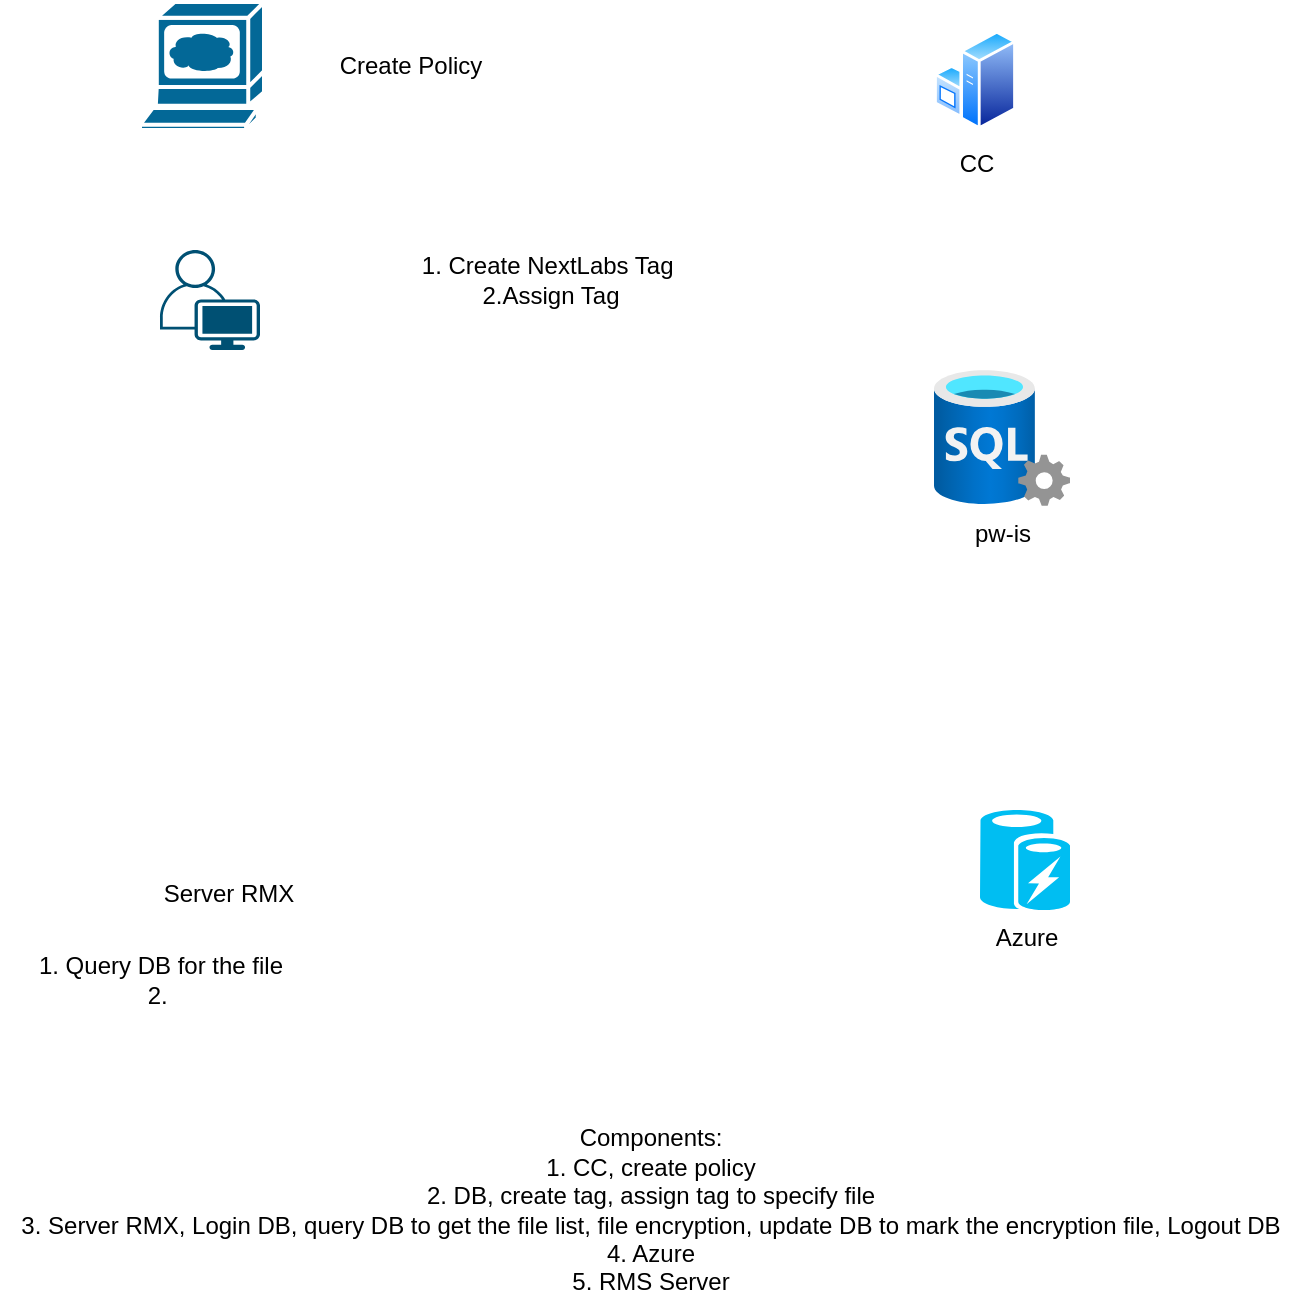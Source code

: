 <mxfile version="14.8.0" type="github" pages="3">
  <diagram id="4_wPIU19J-Vtnea9aT2W" name="Page-1">
    <mxGraphModel dx="1422" dy="789" grid="1" gridSize="10" guides="1" tooltips="1" connect="1" arrows="1" fold="1" page="1" pageScale="1" pageWidth="850" pageHeight="1100" math="0" shadow="0">
      <root>
        <mxCell id="0" />
        <mxCell id="1" parent="0" />
        <mxCell id="yPWJOrpFMq-nw3oGPfxG-4" value="pw-is" style="aspect=fixed;html=1;points=[];align=center;image;fontSize=12;image=img/lib/azure2/databases/SQL_Server.svg;" vertex="1" parent="1">
          <mxGeometry x="527" y="200" width="68" height="68" as="geometry" />
        </mxCell>
        <mxCell id="yPWJOrpFMq-nw3oGPfxG-8" value="" style="points=[[0.35,0,0],[0.98,0.51,0],[1,0.71,0],[0.67,1,0],[0,0.795,0],[0,0.65,0]];verticalLabelPosition=bottom;html=1;verticalAlign=top;aspect=fixed;align=center;pointerEvents=1;shape=mxgraph.cisco19.user;fillColor=#005073;strokeColor=none;" vertex="1" parent="1">
          <mxGeometry x="140" y="140" width="50" height="50" as="geometry" />
        </mxCell>
        <mxCell id="yPWJOrpFMq-nw3oGPfxG-9" value="1. Create NextLabs Tag&amp;nbsp;&lt;br&gt;2.Assign Tag" style="text;html=1;align=center;verticalAlign=middle;resizable=0;points=[];autosize=1;strokeColor=none;" vertex="1" parent="1">
          <mxGeometry x="260" y="140" width="150" height="30" as="geometry" />
        </mxCell>
        <mxCell id="yPWJOrpFMq-nw3oGPfxG-10" value="1. Query DB for the file&lt;br&gt;2.&amp;nbsp;" style="text;html=1;align=center;verticalAlign=middle;resizable=0;points=[];autosize=1;strokeColor=none;" vertex="1" parent="1">
          <mxGeometry x="70" y="490" width="140" height="30" as="geometry" />
        </mxCell>
        <mxCell id="yPWJOrpFMq-nw3oGPfxG-11" value="Components:&lt;br&gt;1. CC, create policy&lt;br&gt;2. DB, create tag, assign tag to specify file&lt;br&gt;3. Server RMX, Login DB, query DB to get the file list, file encryption, update DB to mark the encryption file, Logout DB&lt;br&gt;4. Azure&lt;br&gt;5. RMS Server" style="text;html=1;align=center;verticalAlign=middle;resizable=0;points=[];autosize=1;strokeColor=none;" vertex="1" parent="1">
          <mxGeometry x="60" y="575" width="650" height="90" as="geometry" />
        </mxCell>
        <mxCell id="yPWJOrpFMq-nw3oGPfxG-12" value="Azure" style="verticalLabelPosition=bottom;html=1;verticalAlign=top;align=center;strokeColor=none;fillColor=#00BEF2;shape=mxgraph.azure.azure_cache;" vertex="1" parent="1">
          <mxGeometry x="550" y="420" width="45" height="50" as="geometry" />
        </mxCell>
        <mxCell id="yPWJOrpFMq-nw3oGPfxG-13" value="CC" style="aspect=fixed;perimeter=ellipsePerimeter;html=1;align=center;shadow=0;dashed=0;spacingTop=3;image;image=img/lib/active_directory/windows_server.svg;" vertex="1" parent="1">
          <mxGeometry x="527" y="30" width="41" height="50" as="geometry" />
        </mxCell>
        <mxCell id="yPWJOrpFMq-nw3oGPfxG-14" value="" style="shape=mxgraph.cisco.computers_and_peripherals.web_browser;html=1;pointerEvents=1;dashed=0;fillColor=#036897;strokeColor=#ffffff;strokeWidth=2;verticalLabelPosition=bottom;verticalAlign=top;align=center;outlineConnect=0;" vertex="1" parent="1">
          <mxGeometry x="130" y="16" width="62" height="64" as="geometry" />
        </mxCell>
        <mxCell id="yPWJOrpFMq-nw3oGPfxG-15" value="Create Policy" style="text;html=1;align=center;verticalAlign=middle;resizable=0;points=[];autosize=1;strokeColor=none;" vertex="1" parent="1">
          <mxGeometry x="220" y="38" width="90" height="20" as="geometry" />
        </mxCell>
        <mxCell id="Z__GqNAEPGfh10c7ZUCa-1" value="Server RMX" style="shape=image;html=1;verticalAlign=top;verticalLabelPosition=bottom;labelBackgroundColor=#ffffff;imageAspect=0;aspect=fixed;image=https://cdn2.iconfinder.com/data/icons/metro-ui-dock/128/Administrative_Tools.png" vertex="1" parent="1">
          <mxGeometry x="110" y="320" width="128" height="128" as="geometry" />
        </mxCell>
      </root>
    </mxGraphModel>
  </diagram>
  <diagram id="9fzLozOBOsc-4R2u2wQL" name="Config from DB">
    <mxGraphModel dx="1422" dy="789" grid="1" gridSize="10" guides="1" tooltips="1" connect="1" arrows="1" fold="1" page="1" pageScale="1" pageWidth="850" pageHeight="1100" math="0" shadow="0">
      <root>
        <mxCell id="P761Dmwg08xVjzxNejbD-0" />
        <mxCell id="P761Dmwg08xVjzxNejbD-1" parent="P761Dmwg08xVjzxNejbD-0" />
        <mxCell id="VutYbiOgklS93_XhlRYE-0" value="pw-is" style="aspect=fixed;html=1;points=[];align=center;image;fontSize=12;image=img/lib/azure2/databases/SQL_Server.svg;" vertex="1" parent="P761Dmwg08xVjzxNejbD-1">
          <mxGeometry x="527" y="200" width="68" height="68" as="geometry" />
        </mxCell>
        <mxCell id="VutYbiOgklS93_XhlRYE-1" value="" style="points=[[0.35,0,0],[0.98,0.51,0],[1,0.71,0],[0.67,1,0],[0,0.795,0],[0,0.65,0]];verticalLabelPosition=bottom;html=1;verticalAlign=top;aspect=fixed;align=center;pointerEvents=1;shape=mxgraph.cisco19.user;fillColor=#005073;strokeColor=none;" vertex="1" parent="P761Dmwg08xVjzxNejbD-1">
          <mxGeometry x="140" y="140" width="50" height="50" as="geometry" />
        </mxCell>
        <mxCell id="VutYbiOgklS93_XhlRYE-2" value="Azure" style="verticalLabelPosition=bottom;html=1;verticalAlign=top;align=center;strokeColor=none;fillColor=#00BEF2;shape=mxgraph.azure.azure_cache;" vertex="1" parent="P761Dmwg08xVjzxNejbD-1">
          <mxGeometry x="530" y="430" width="45" height="50" as="geometry" />
        </mxCell>
        <mxCell id="VutYbiOgklS93_XhlRYE-3" value="RMS or CC" style="aspect=fixed;perimeter=ellipsePerimeter;html=1;align=center;shadow=0;dashed=0;spacingTop=3;image;image=img/lib/active_directory/windows_server.svg;" vertex="1" parent="P761Dmwg08xVjzxNejbD-1">
          <mxGeometry x="527" y="30" width="41" height="50" as="geometry" />
        </mxCell>
        <mxCell id="VutYbiOgklS93_XhlRYE-4" value="" style="shape=mxgraph.cisco.computers_and_peripherals.web_browser;html=1;pointerEvents=1;dashed=0;fillColor=#036897;strokeColor=#ffffff;strokeWidth=2;verticalLabelPosition=bottom;verticalAlign=top;align=center;outlineConnect=0;" vertex="1" parent="P761Dmwg08xVjzxNejbD-1">
          <mxGeometry x="130" y="16" width="62" height="64" as="geometry" />
        </mxCell>
        <mxCell id="VutYbiOgklS93_XhlRYE-5" value="Server RMX" style="shape=image;html=1;verticalAlign=top;verticalLabelPosition=bottom;labelBackgroundColor=#ffffff;imageAspect=0;aspect=fixed;image=https://cdn2.iconfinder.com/data/icons/metro-ui-dock/128/Administrative_Tools.png" vertex="1" parent="P761Dmwg08xVjzxNejbD-1">
          <mxGeometry x="110" y="370" width="128" height="128" as="geometry" />
        </mxCell>
        <mxCell id="VutYbiOgklS93_XhlRYE-6" value="Components:&lt;br&gt;1. ProjectWise Explorer&lt;br&gt;2.&amp;nbsp;" style="text;html=1;align=center;verticalAlign=middle;resizable=0;points=[];autosize=1;strokeColor=none;" vertex="1" parent="P761Dmwg08xVjzxNejbD-1">
          <mxGeometry x="10" y="545" width="140" height="50" as="geometry" />
        </mxCell>
      </root>
    </mxGraphModel>
  </diagram>
  <diagram id="ytHKIUAfdfDPUtxROy9B" name="Page-3">
    <mxGraphModel dx="1422" dy="789" grid="1" gridSize="10" guides="1" tooltips="1" connect="1" arrows="1" fold="1" page="1" pageScale="1" pageWidth="850" pageHeight="1100" math="0" shadow="0">
      <root>
        <mxCell id="F4XhwUCvHc7ZGAue_O-O-0" />
        <mxCell id="F4XhwUCvHc7ZGAue_O-O-1" parent="F4XhwUCvHc7ZGAue_O-O-0" />
        <mxCell id="NJYS2_Jbsm1rBxOu-Ul6-0" value="Directory, File Path" style="text;html=1;align=center;verticalAlign=middle;resizable=0;points=[];autosize=1;strokeColor=none;" vertex="1" parent="F4XhwUCvHc7ZGAue_O-O-1">
          <mxGeometry x="40" y="40" width="120" height="20" as="geometry" />
        </mxCell>
        <mxCell id="NJYS2_Jbsm1rBxOu-Ul6-1" value="ProjectWise SDK API" style="text;html=1;align=center;verticalAlign=middle;resizable=0;points=[];autosize=1;strokeColor=none;" vertex="1" parent="F4XhwUCvHc7ZGAue_O-O-1">
          <mxGeometry x="235" y="40" width="130" height="20" as="geometry" />
        </mxCell>
        <mxCell id="NJYS2_Jbsm1rBxOu-Ul6-2" value="DB, table" style="text;html=1;align=center;verticalAlign=middle;resizable=0;points=[];autosize=1;strokeColor=none;" vertex="1" parent="F4XhwUCvHc7ZGAue_O-O-1">
          <mxGeometry x="480" y="40" width="70" height="20" as="geometry" />
        </mxCell>
        <mxCell id="NJYS2_Jbsm1rBxOu-Ul6-3" value="Directory" style="swimlane;fontStyle=0;childLayout=stackLayout;horizontal=1;startSize=26;horizontalStack=0;resizeParent=1;resizeParentMax=0;resizeLast=0;collapsible=1;marginBottom=0;" vertex="1" parent="F4XhwUCvHc7ZGAue_O-O-1">
          <mxGeometry x="120" y="240" width="120" height="104" as="geometry">
            <mxRectangle x="350" y="350" width="80" height="26" as="alternateBounds" />
          </mxGeometry>
        </mxCell>
        <mxCell id="NJYS2_Jbsm1rBxOu-Ul6-4" value="File1" style="text;strokeColor=none;fillColor=none;align=left;verticalAlign=top;spacingLeft=4;spacingRight=4;overflow=hidden;rotatable=0;points=[[0,0.5],[1,0.5]];portConstraint=eastwest;" vertex="1" parent="NJYS2_Jbsm1rBxOu-Ul6-3">
          <mxGeometry y="26" width="120" height="26" as="geometry" />
        </mxCell>
        <mxCell id="NJYS2_Jbsm1rBxOu-Ul6-5" value="File2" style="text;strokeColor=none;fillColor=none;align=left;verticalAlign=top;spacingLeft=4;spacingRight=4;overflow=hidden;rotatable=0;points=[[0,0.5],[1,0.5]];portConstraint=eastwest;" vertex="1" parent="NJYS2_Jbsm1rBxOu-Ul6-3">
          <mxGeometry y="52" width="120" height="26" as="geometry" />
        </mxCell>
        <mxCell id="NJYS2_Jbsm1rBxOu-Ul6-6" value="File2" style="text;strokeColor=none;fillColor=none;align=left;verticalAlign=top;spacingLeft=4;spacingRight=4;overflow=hidden;rotatable=0;points=[[0,0.5],[1,0.5]];portConstraint=eastwest;" vertex="1" parent="NJYS2_Jbsm1rBxOu-Ul6-3">
          <mxGeometry y="78" width="120" height="26" as="geometry" />
        </mxCell>
        <mxCell id="NJYS2_Jbsm1rBxOu-Ul6-7" value="DB" style="shape=cylinder3;whiteSpace=wrap;html=1;boundedLbl=1;backgroundOutline=1;size=15;" vertex="1" parent="F4XhwUCvHc7ZGAue_O-O-1">
          <mxGeometry x="440" y="224" width="120" height="160" as="geometry" />
        </mxCell>
        <mxCell id="NJYS2_Jbsm1rBxOu-Ul6-8" value="Table" style="shape=table;startSize=30;container=1;collapsible=0;childLayout=tableLayout;fixedRows=1;rowLines=0;fontStyle=1;align=center;" vertex="1" parent="F4XhwUCvHc7ZGAue_O-O-1">
          <mxGeometry x="640" y="160" width="120" height="120" as="geometry" />
        </mxCell>
        <mxCell id="NJYS2_Jbsm1rBxOu-Ul6-9" value="" style="shape=partialRectangle;html=1;whiteSpace=wrap;collapsible=0;dropTarget=0;pointerEvents=0;fillColor=none;top=0;left=0;bottom=1;right=0;points=[[0,0.5],[1,0.5]];portConstraint=eastwest;" vertex="1" parent="NJYS2_Jbsm1rBxOu-Ul6-8">
          <mxGeometry y="30" width="120" height="30" as="geometry" />
        </mxCell>
        <mxCell id="NJYS2_Jbsm1rBxOu-Ul6-10" value="1" style="shape=partialRectangle;html=1;whiteSpace=wrap;connectable=0;fillColor=none;top=0;left=0;bottom=0;right=0;overflow=hidden;" vertex="1" parent="NJYS2_Jbsm1rBxOu-Ul6-9">
          <mxGeometry width="26" height="30" as="geometry" />
        </mxCell>
        <mxCell id="NJYS2_Jbsm1rBxOu-Ul6-11" value="Value 1" style="shape=partialRectangle;html=1;whiteSpace=wrap;connectable=0;fillColor=none;top=0;left=0;bottom=0;right=0;align=left;spacingLeft=6;overflow=hidden;" vertex="1" parent="NJYS2_Jbsm1rBxOu-Ul6-9">
          <mxGeometry x="26" width="94" height="30" as="geometry" />
        </mxCell>
        <mxCell id="NJYS2_Jbsm1rBxOu-Ul6-12" value="" style="shape=partialRectangle;html=1;whiteSpace=wrap;collapsible=0;dropTarget=0;pointerEvents=0;fillColor=none;top=0;left=0;bottom=0;right=0;points=[[0,0.5],[1,0.5]];portConstraint=eastwest;" vertex="1" parent="NJYS2_Jbsm1rBxOu-Ul6-8">
          <mxGeometry y="60" width="120" height="30" as="geometry" />
        </mxCell>
        <mxCell id="NJYS2_Jbsm1rBxOu-Ul6-13" value="2" style="shape=partialRectangle;html=1;whiteSpace=wrap;connectable=0;fillColor=none;top=0;left=0;bottom=0;right=0;overflow=hidden;" vertex="1" parent="NJYS2_Jbsm1rBxOu-Ul6-12">
          <mxGeometry width="26" height="30" as="geometry" />
        </mxCell>
        <mxCell id="NJYS2_Jbsm1rBxOu-Ul6-14" value="Value 2" style="shape=partialRectangle;html=1;whiteSpace=wrap;connectable=0;fillColor=none;top=0;left=0;bottom=0;right=0;align=left;spacingLeft=6;overflow=hidden;" vertex="1" parent="NJYS2_Jbsm1rBxOu-Ul6-12">
          <mxGeometry x="26" width="94" height="30" as="geometry" />
        </mxCell>
        <mxCell id="NJYS2_Jbsm1rBxOu-Ul6-15" value="" style="shape=partialRectangle;html=1;whiteSpace=wrap;collapsible=0;dropTarget=0;pointerEvents=0;fillColor=none;top=0;left=0;bottom=0;right=0;points=[[0,0.5],[1,0.5]];portConstraint=eastwest;" vertex="1" parent="NJYS2_Jbsm1rBxOu-Ul6-8">
          <mxGeometry y="90" width="120" height="30" as="geometry" />
        </mxCell>
        <mxCell id="NJYS2_Jbsm1rBxOu-Ul6-16" value="3" style="shape=partialRectangle;html=1;whiteSpace=wrap;connectable=0;fillColor=none;top=0;left=0;bottom=0;right=0;overflow=hidden;" vertex="1" parent="NJYS2_Jbsm1rBxOu-Ul6-15">
          <mxGeometry width="26" height="30" as="geometry" />
        </mxCell>
        <mxCell id="NJYS2_Jbsm1rBxOu-Ul6-17" value="Value 3" style="shape=partialRectangle;html=1;whiteSpace=wrap;connectable=0;fillColor=none;top=0;left=0;bottom=0;right=0;align=left;spacingLeft=6;overflow=hidden;" vertex="1" parent="NJYS2_Jbsm1rBxOu-Ul6-15">
          <mxGeometry x="26" width="94" height="30" as="geometry" />
        </mxCell>
        <mxCell id="NJYS2_Jbsm1rBxOu-Ul6-18" value="Table" style="shape=table;startSize=30;container=1;collapsible=0;childLayout=tableLayout;fixedRows=1;rowLines=0;fontStyle=1;align=center;" vertex="1" parent="F4XhwUCvHc7ZGAue_O-O-1">
          <mxGeometry x="640" y="320" width="120" height="120" as="geometry" />
        </mxCell>
        <mxCell id="NJYS2_Jbsm1rBxOu-Ul6-19" value="" style="shape=partialRectangle;html=1;whiteSpace=wrap;collapsible=0;dropTarget=0;pointerEvents=0;fillColor=none;top=0;left=0;bottom=1;right=0;points=[[0,0.5],[1,0.5]];portConstraint=eastwest;" vertex="1" parent="NJYS2_Jbsm1rBxOu-Ul6-18">
          <mxGeometry y="30" width="120" height="30" as="geometry" />
        </mxCell>
        <mxCell id="NJYS2_Jbsm1rBxOu-Ul6-20" value="1" style="shape=partialRectangle;html=1;whiteSpace=wrap;connectable=0;fillColor=none;top=0;left=0;bottom=0;right=0;overflow=hidden;" vertex="1" parent="NJYS2_Jbsm1rBxOu-Ul6-19">
          <mxGeometry width="26" height="30" as="geometry" />
        </mxCell>
        <mxCell id="NJYS2_Jbsm1rBxOu-Ul6-21" value="Value 1" style="shape=partialRectangle;html=1;whiteSpace=wrap;connectable=0;fillColor=none;top=0;left=0;bottom=0;right=0;align=left;spacingLeft=6;overflow=hidden;" vertex="1" parent="NJYS2_Jbsm1rBxOu-Ul6-19">
          <mxGeometry x="26" width="94" height="30" as="geometry" />
        </mxCell>
        <mxCell id="NJYS2_Jbsm1rBxOu-Ul6-22" value="" style="shape=partialRectangle;html=1;whiteSpace=wrap;collapsible=0;dropTarget=0;pointerEvents=0;fillColor=none;top=0;left=0;bottom=0;right=0;points=[[0,0.5],[1,0.5]];portConstraint=eastwest;" vertex="1" parent="NJYS2_Jbsm1rBxOu-Ul6-18">
          <mxGeometry y="60" width="120" height="30" as="geometry" />
        </mxCell>
        <mxCell id="NJYS2_Jbsm1rBxOu-Ul6-23" value="2" style="shape=partialRectangle;html=1;whiteSpace=wrap;connectable=0;fillColor=none;top=0;left=0;bottom=0;right=0;overflow=hidden;" vertex="1" parent="NJYS2_Jbsm1rBxOu-Ul6-22">
          <mxGeometry width="26" height="30" as="geometry" />
        </mxCell>
        <mxCell id="NJYS2_Jbsm1rBxOu-Ul6-24" value="Value 2" style="shape=partialRectangle;html=1;whiteSpace=wrap;connectable=0;fillColor=none;top=0;left=0;bottom=0;right=0;align=left;spacingLeft=6;overflow=hidden;" vertex="1" parent="NJYS2_Jbsm1rBxOu-Ul6-22">
          <mxGeometry x="26" width="94" height="30" as="geometry" />
        </mxCell>
        <mxCell id="NJYS2_Jbsm1rBxOu-Ul6-25" value="" style="shape=partialRectangle;html=1;whiteSpace=wrap;collapsible=0;dropTarget=0;pointerEvents=0;fillColor=none;top=0;left=0;bottom=0;right=0;points=[[0,0.5],[1,0.5]];portConstraint=eastwest;" vertex="1" parent="NJYS2_Jbsm1rBxOu-Ul6-18">
          <mxGeometry y="90" width="120" height="30" as="geometry" />
        </mxCell>
        <mxCell id="NJYS2_Jbsm1rBxOu-Ul6-26" value="3" style="shape=partialRectangle;html=1;whiteSpace=wrap;connectable=0;fillColor=none;top=0;left=0;bottom=0;right=0;overflow=hidden;" vertex="1" parent="NJYS2_Jbsm1rBxOu-Ul6-25">
          <mxGeometry width="26" height="30" as="geometry" />
        </mxCell>
        <mxCell id="NJYS2_Jbsm1rBxOu-Ul6-27" value="Value 3" style="shape=partialRectangle;html=1;whiteSpace=wrap;connectable=0;fillColor=none;top=0;left=0;bottom=0;right=0;align=left;spacingLeft=6;overflow=hidden;" vertex="1" parent="NJYS2_Jbsm1rBxOu-Ul6-25">
          <mxGeometry x="26" width="94" height="30" as="geometry" />
        </mxCell>
        <mxCell id="NJYS2_Jbsm1rBxOu-Ul6-36" value="" style="html=1;shadow=0;dashed=0;shape=mxgraph.bootstrap.rrect;rSize=5;strokeColor=#DFDFDF;html=1;whiteSpace=wrap;fillColor=#FFFFFF;fontColor=#000000;" vertex="1" parent="F4XhwUCvHc7ZGAue_O-O-1">
          <mxGeometry x="120" y="440" width="200" height="150" as="geometry" />
        </mxCell>
        <mxCell id="NJYS2_Jbsm1rBxOu-Ul6-37" value="ProjectWise SDK API" style="html=1;shadow=0;dashed=0;shape=mxgraph.bootstrap.topButton;rSize=5;strokeColor=none;fillColor=#0085FC;fontColor=#ffffff;perimeter=none;whiteSpace=wrap;resizeWidth=1;align=left;spacing=10;" vertex="1" parent="NJYS2_Jbsm1rBxOu-Ul6-36">
          <mxGeometry width="200" height="30" relative="1" as="geometry" />
        </mxCell>
        <mxCell id="NJYS2_Jbsm1rBxOu-Ul6-38" value="aaApi_PropertyCreate" style="strokeColor=inherit;fillColor=inherit;gradientColor=inherit;fontColor=inherit;html=1;shadow=0;dashed=0;perimeter=none;whiteSpace=wrap;resizeWidth=1;align=left;spacing=10;" vertex="1" parent="NJYS2_Jbsm1rBxOu-Ul6-36">
          <mxGeometry width="200" height="30" relative="1" as="geometry">
            <mxPoint y="30" as="offset" />
          </mxGeometry>
        </mxCell>
        <mxCell id="NJYS2_Jbsm1rBxOu-Ul6-39" value="aaApi_PropSetModify" style="strokeColor=inherit;fillColor=inherit;gradientColor=inherit;fontColor=inherit;html=1;shadow=0;dashed=0;perimeter=none;whiteSpace=wrap;resizeWidth=1;align=left;spacing=10;" vertex="1" parent="NJYS2_Jbsm1rBxOu-Ul6-36">
          <mxGeometry width="200" height="30" relative="1" as="geometry">
            <mxPoint y="60" as="offset" />
          </mxGeometry>
        </mxCell>
        <mxCell id="NJYS2_Jbsm1rBxOu-Ul6-40" value="aaApi_SelectDocument" style="strokeColor=inherit;fillColor=inherit;gradientColor=inherit;fontColor=inherit;html=1;shadow=0;dashed=0;perimeter=none;whiteSpace=wrap;resizeWidth=1;align=left;spacing=10;" vertex="1" parent="NJYS2_Jbsm1rBxOu-Ul6-36">
          <mxGeometry width="200" height="30" relative="1" as="geometry">
            <mxPoint y="90" as="offset" />
          </mxGeometry>
        </mxCell>
        <mxCell id="NJYS2_Jbsm1rBxOu-Ul6-41" value="aaApi_GetDocumentStringProperty" style="strokeColor=inherit;fillColor=inherit;gradientColor=inherit;fontColor=inherit;html=1;shadow=0;dashed=0;shape=mxgraph.bootstrap.bottomButton;rSize=5;perimeter=none;whiteSpace=wrap;resizeWidth=1;resizeHeight=0;align=left;spacing=10;" vertex="1" parent="NJYS2_Jbsm1rBxOu-Ul6-36">
          <mxGeometry y="1" width="200" height="30" relative="1" as="geometry">
            <mxPoint y="-30" as="offset" />
          </mxGeometry>
        </mxCell>
        <mxCell id="NJYS2_Jbsm1rBxOu-Ul6-42" value="Flexible, Simple,portability&amp;nbsp;" style="text;html=1;align=center;verticalAlign=middle;resizable=0;points=[];autosize=1;strokeColor=none;" vertex="1" parent="F4XhwUCvHc7ZGAue_O-O-1">
          <mxGeometry x="40" y="80" width="160" height="20" as="geometry" />
        </mxCell>
        <mxCell id="NJYS2_Jbsm1rBxOu-Ul6-43" value="Learning cost" style="text;html=1;align=center;verticalAlign=middle;resizable=0;points=[];autosize=1;strokeColor=none;" vertex="1" parent="F4XhwUCvHc7ZGAue_O-O-1">
          <mxGeometry x="80" y="640" width="90" height="20" as="geometry" />
        </mxCell>
      </root>
    </mxGraphModel>
  </diagram>
</mxfile>
